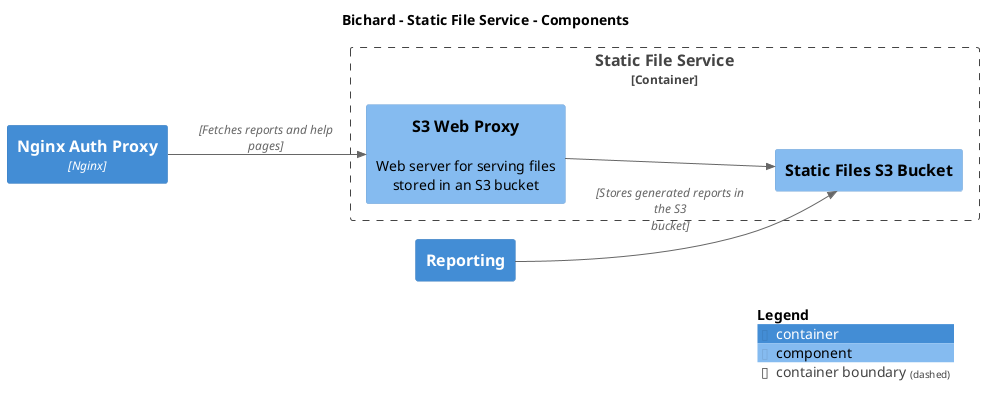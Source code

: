 @startuml
set separator none
title Bichard - Static File Service - Components

left to right direction

!include <C4/C4>
!include <C4/C4_Context>
!include <C4/C4_Container>
!include <C4/C4_Component>

Container(Bichard.NginxAuthProxy, "Nginx Auth Proxy", $techn="Nginx", $descr="", $tags="", $link="")
Container(Bichard.Reporting, "Reporting", $techn="", $descr="", $tags="", $link="")

Container_Boundary("Bichard.StaticFileService_boundary", "Static File Service", $tags="") {
  Component(Bichard.StaticFileService.S3WebProxy, "S3 Web Proxy", $techn="", $descr="Web server for serving files stored in an S3 bucket", $tags="", $link="")
  Component(Bichard.StaticFileService.StaticFilesS3Bucket, "Static Files S3 Bucket", $techn="", $descr="", $tags="", $link="")
}

Rel(Bichard.Reporting, Bichard.StaticFileService.StaticFilesS3Bucket, "", $techn="Stores generated reports in the S3 bucket", $tags="", $link="")
Rel(Bichard.StaticFileService.S3WebProxy, Bichard.StaticFileService.StaticFilesS3Bucket, "", $techn="", $tags="", $link="")
Rel(Bichard.NginxAuthProxy, Bichard.StaticFileService.S3WebProxy, "", $techn="Fetches reports and help pages", $tags="", $link="")

SHOW_LEGEND(true)
@enduml